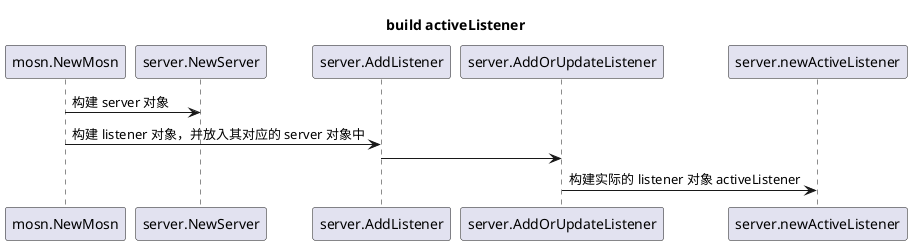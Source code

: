 @startuml
title: build activeListener

 
mosn.NewMosn -> server.NewServer: 构建 server 对象
mosn.NewMosn -> server.AddListener: 构建 listener 对象，并放入其对应的 server 对象中
server.AddListener -> server.AddOrUpdateListener:
server.AddOrUpdateListener -> server.newActiveListener: 构建实际的 listener 对象 activeListener

@enduml
